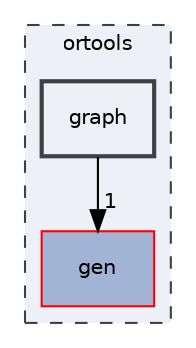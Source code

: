 digraph "graph"
{
 // LATEX_PDF_SIZE
  edge [fontname="Helvetica",fontsize="10",labelfontname="Helvetica",labelfontsize="10"];
  node [fontname="Helvetica",fontsize="10",shape=record];
  compound=true
  subgraph clusterdir_a7cc1eeded8f693d0da6c729bc88c45a {
    graph [ bgcolor="#edf0f7", pencolor="grey25", style="filled,dashed,", label="ortools", fontname="Helvetica", fontsize="10", URL="dir_a7cc1eeded8f693d0da6c729bc88c45a.html"]
  dir_b2c6d49957bf5d0c7726edb4b829cd4d [shape=box, label="gen", style="filled,", fillcolor="#a2b4d6", color="red", URL="dir_b2c6d49957bf5d0c7726edb4b829cd4d.html"];
  dir_725f3a5915051842f84e3ea508be2a62 [shape=box, label="graph", style="filled,bold,", fillcolor="#edf0f7", color="grey25", URL="dir_725f3a5915051842f84e3ea508be2a62.html"];
  }
  dir_725f3a5915051842f84e3ea508be2a62->dir_b2c6d49957bf5d0c7726edb4b829cd4d [headlabel="1", labeldistance=1.5 headhref="dir_000002_000000.html"];
}
